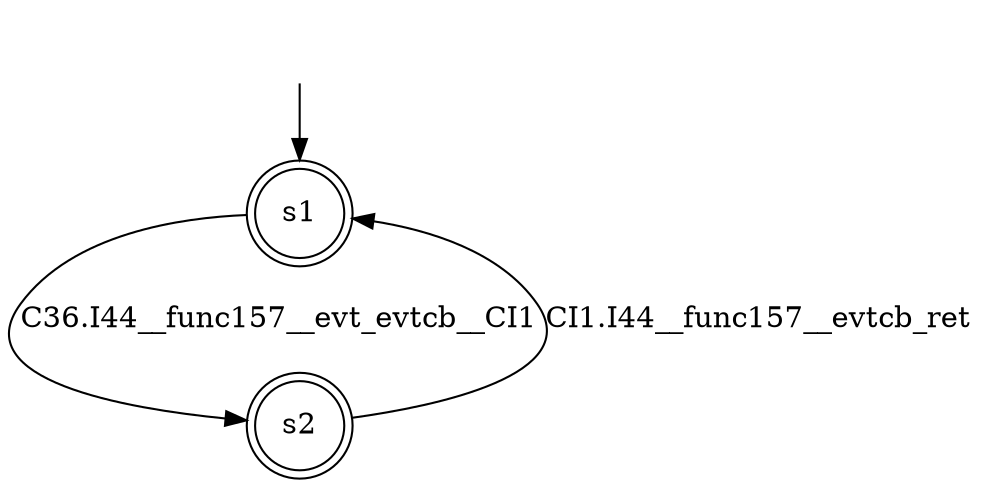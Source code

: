 digraph automaton {
	1 [label=<s1> shape="doublecircle"];
	2 [label=<s2> shape="doublecircle"];
	__init1 [label=<> shape="none"];
	__init1 -> 1;
	1 -> 2 [label=<C36.I44__func157__evt_evtcb__CI1> id="1-0-2"];
	2 -> 1 [label=<CI1.I44__func157__evtcb_ret> id="2-0-1"];
}
